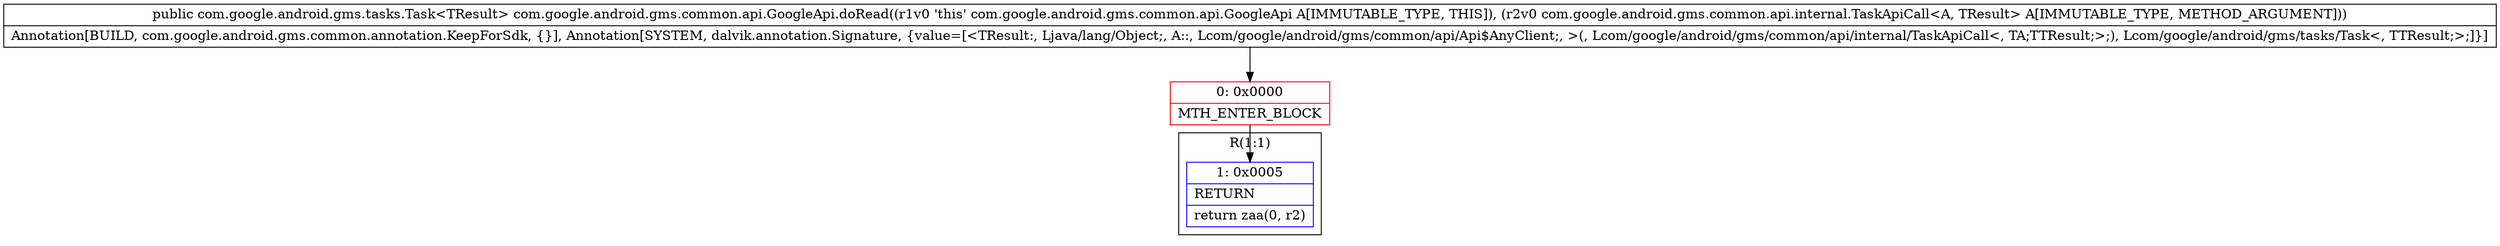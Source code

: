 digraph "CFG forcom.google.android.gms.common.api.GoogleApi.doRead(Lcom\/google\/android\/gms\/common\/api\/internal\/TaskApiCall;)Lcom\/google\/android\/gms\/tasks\/Task;" {
subgraph cluster_Region_699455478 {
label = "R(1:1)";
node [shape=record,color=blue];
Node_1 [shape=record,label="{1\:\ 0x0005|RETURN\l|return zaa(0, r2)\l}"];
}
Node_0 [shape=record,color=red,label="{0\:\ 0x0000|MTH_ENTER_BLOCK\l}"];
MethodNode[shape=record,label="{public com.google.android.gms.tasks.Task\<TResult\> com.google.android.gms.common.api.GoogleApi.doRead((r1v0 'this' com.google.android.gms.common.api.GoogleApi A[IMMUTABLE_TYPE, THIS]), (r2v0 com.google.android.gms.common.api.internal.TaskApiCall\<A, TResult\> A[IMMUTABLE_TYPE, METHOD_ARGUMENT]))  | Annotation[BUILD, com.google.android.gms.common.annotation.KeepForSdk, \{\}], Annotation[SYSTEM, dalvik.annotation.Signature, \{value=[\<TResult:, Ljava\/lang\/Object;, A::, Lcom\/google\/android\/gms\/common\/api\/Api$AnyClient;, \>(, Lcom\/google\/android\/gms\/common\/api\/internal\/TaskApiCall\<, TA;TTResult;\>;), Lcom\/google\/android\/gms\/tasks\/Task\<, TTResult;\>;]\}]\l}"];
MethodNode -> Node_0;
Node_0 -> Node_1;
}

